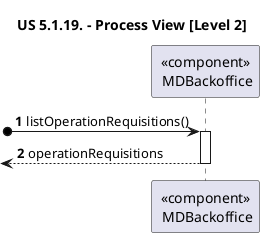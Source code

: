 @startuml

title "US 5.1.19. - Process View [Level 2]"

autonumber

participant "<<component>>\n MDBackoffice" as bo

[o-> bo: listOperationRequisitions()
activate bo
<-- bo: operationRequisitions
deactivate bo

@enduml